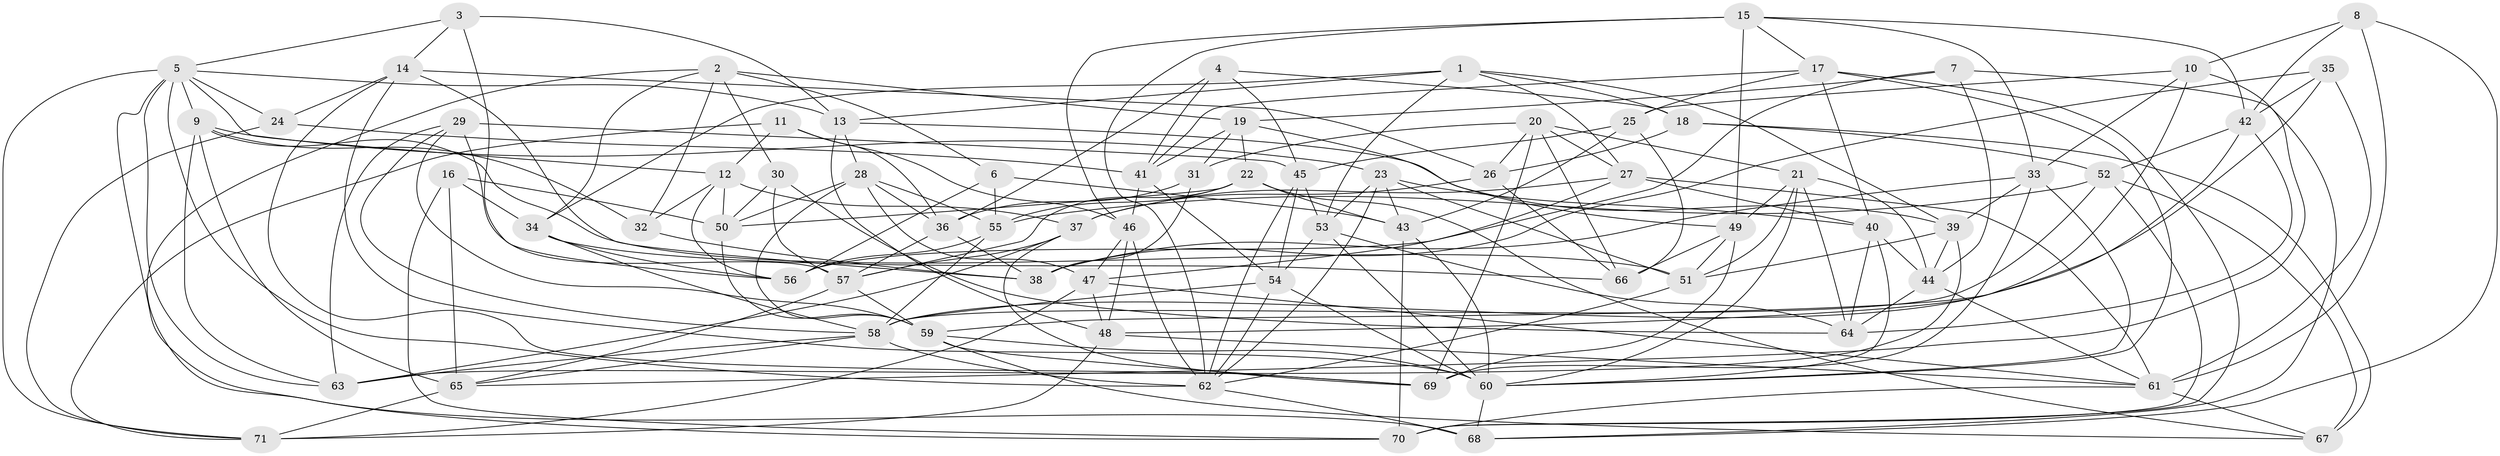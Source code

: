 // original degree distribution, {4: 1.0}
// Generated by graph-tools (version 1.1) at 2025/27/03/09/25 03:27:00]
// undirected, 71 vertices, 206 edges
graph export_dot {
graph [start="1"]
  node [color=gray90,style=filled];
  1;
  2;
  3;
  4;
  5;
  6;
  7;
  8;
  9;
  10;
  11;
  12;
  13;
  14;
  15;
  16;
  17;
  18;
  19;
  20;
  21;
  22;
  23;
  24;
  25;
  26;
  27;
  28;
  29;
  30;
  31;
  32;
  33;
  34;
  35;
  36;
  37;
  38;
  39;
  40;
  41;
  42;
  43;
  44;
  45;
  46;
  47;
  48;
  49;
  50;
  51;
  52;
  53;
  54;
  55;
  56;
  57;
  58;
  59;
  60;
  61;
  62;
  63;
  64;
  65;
  66;
  67;
  68;
  69;
  70;
  71;
  1 -- 13 [weight=1.0];
  1 -- 18 [weight=1.0];
  1 -- 27 [weight=1.0];
  1 -- 34 [weight=1.0];
  1 -- 39 [weight=1.0];
  1 -- 53 [weight=1.0];
  2 -- 6 [weight=1.0];
  2 -- 19 [weight=1.0];
  2 -- 30 [weight=1.0];
  2 -- 32 [weight=1.0];
  2 -- 34 [weight=1.0];
  2 -- 70 [weight=1.0];
  3 -- 5 [weight=1.0];
  3 -- 13 [weight=1.0];
  3 -- 14 [weight=1.0];
  3 -- 56 [weight=1.0];
  4 -- 18 [weight=1.0];
  4 -- 36 [weight=1.0];
  4 -- 41 [weight=1.0];
  4 -- 45 [weight=1.0];
  5 -- 9 [weight=1.0];
  5 -- 12 [weight=1.0];
  5 -- 13 [weight=1.0];
  5 -- 24 [weight=1.0];
  5 -- 62 [weight=1.0];
  5 -- 63 [weight=1.0];
  5 -- 68 [weight=2.0];
  5 -- 71 [weight=1.0];
  6 -- 43 [weight=1.0];
  6 -- 55 [weight=1.0];
  6 -- 56 [weight=1.0];
  7 -- 19 [weight=1.0];
  7 -- 44 [weight=1.0];
  7 -- 56 [weight=1.0];
  7 -- 68 [weight=1.0];
  8 -- 10 [weight=1.0];
  8 -- 42 [weight=1.0];
  8 -- 61 [weight=1.0];
  8 -- 68 [weight=1.0];
  9 -- 23 [weight=1.0];
  9 -- 32 [weight=1.0];
  9 -- 51 [weight=1.0];
  9 -- 63 [weight=1.0];
  9 -- 65 [weight=1.0];
  10 -- 25 [weight=2.0];
  10 -- 33 [weight=1.0];
  10 -- 48 [weight=1.0];
  10 -- 65 [weight=1.0];
  11 -- 12 [weight=1.0];
  11 -- 36 [weight=1.0];
  11 -- 46 [weight=1.0];
  11 -- 71 [weight=1.0];
  12 -- 32 [weight=1.0];
  12 -- 37 [weight=1.0];
  12 -- 50 [weight=1.0];
  12 -- 56 [weight=1.0];
  13 -- 28 [weight=1.0];
  13 -- 39 [weight=1.0];
  13 -- 48 [weight=1.0];
  14 -- 24 [weight=1.0];
  14 -- 26 [weight=1.0];
  14 -- 38 [weight=1.0];
  14 -- 60 [weight=1.0];
  14 -- 69 [weight=1.0];
  15 -- 17 [weight=1.0];
  15 -- 33 [weight=1.0];
  15 -- 42 [weight=1.0];
  15 -- 46 [weight=1.0];
  15 -- 49 [weight=1.0];
  15 -- 62 [weight=1.0];
  16 -- 34 [weight=1.0];
  16 -- 50 [weight=1.0];
  16 -- 65 [weight=1.0];
  16 -- 70 [weight=1.0];
  17 -- 25 [weight=1.0];
  17 -- 40 [weight=1.0];
  17 -- 41 [weight=1.0];
  17 -- 60 [weight=1.0];
  17 -- 70 [weight=1.0];
  18 -- 26 [weight=1.0];
  18 -- 52 [weight=1.0];
  18 -- 67 [weight=2.0];
  19 -- 22 [weight=1.0];
  19 -- 31 [weight=1.0];
  19 -- 41 [weight=1.0];
  19 -- 49 [weight=1.0];
  20 -- 21 [weight=1.0];
  20 -- 26 [weight=1.0];
  20 -- 27 [weight=1.0];
  20 -- 31 [weight=1.0];
  20 -- 66 [weight=1.0];
  20 -- 69 [weight=1.0];
  21 -- 44 [weight=1.0];
  21 -- 49 [weight=1.0];
  21 -- 51 [weight=1.0];
  21 -- 60 [weight=1.0];
  21 -- 64 [weight=1.0];
  22 -- 43 [weight=1.0];
  22 -- 50 [weight=1.0];
  22 -- 55 [weight=1.0];
  22 -- 57 [weight=1.0];
  22 -- 67 [weight=1.0];
  23 -- 40 [weight=1.0];
  23 -- 43 [weight=1.0];
  23 -- 51 [weight=1.0];
  23 -- 53 [weight=1.0];
  23 -- 62 [weight=1.0];
  24 -- 41 [weight=1.0];
  24 -- 71 [weight=1.0];
  25 -- 43 [weight=1.0];
  25 -- 45 [weight=1.0];
  25 -- 66 [weight=1.0];
  26 -- 37 [weight=1.0];
  26 -- 66 [weight=2.0];
  27 -- 37 [weight=1.0];
  27 -- 40 [weight=1.0];
  27 -- 47 [weight=1.0];
  27 -- 61 [weight=1.0];
  28 -- 36 [weight=1.0];
  28 -- 47 [weight=1.0];
  28 -- 50 [weight=1.0];
  28 -- 55 [weight=1.0];
  28 -- 59 [weight=1.0];
  29 -- 45 [weight=1.0];
  29 -- 57 [weight=2.0];
  29 -- 58 [weight=1.0];
  29 -- 59 [weight=1.0];
  29 -- 63 [weight=1.0];
  30 -- 50 [weight=1.0];
  30 -- 57 [weight=1.0];
  30 -- 64 [weight=1.0];
  31 -- 36 [weight=1.0];
  31 -- 38 [weight=1.0];
  32 -- 38 [weight=1.0];
  33 -- 38 [weight=1.0];
  33 -- 39 [weight=1.0];
  33 -- 60 [weight=1.0];
  33 -- 69 [weight=1.0];
  34 -- 56 [weight=1.0];
  34 -- 58 [weight=1.0];
  34 -- 66 [weight=1.0];
  35 -- 38 [weight=1.0];
  35 -- 42 [weight=1.0];
  35 -- 58 [weight=1.0];
  35 -- 61 [weight=1.0];
  36 -- 38 [weight=1.0];
  36 -- 57 [weight=1.0];
  37 -- 57 [weight=1.0];
  37 -- 63 [weight=1.0];
  37 -- 69 [weight=1.0];
  39 -- 44 [weight=1.0];
  39 -- 51 [weight=1.0];
  39 -- 63 [weight=1.0];
  40 -- 44 [weight=1.0];
  40 -- 60 [weight=1.0];
  40 -- 64 [weight=1.0];
  41 -- 46 [weight=1.0];
  41 -- 54 [weight=1.0];
  42 -- 52 [weight=1.0];
  42 -- 59 [weight=1.0];
  42 -- 64 [weight=1.0];
  43 -- 60 [weight=1.0];
  43 -- 70 [weight=1.0];
  44 -- 61 [weight=1.0];
  44 -- 64 [weight=1.0];
  45 -- 53 [weight=1.0];
  45 -- 54 [weight=1.0];
  45 -- 62 [weight=1.0];
  46 -- 47 [weight=1.0];
  46 -- 48 [weight=1.0];
  46 -- 62 [weight=1.0];
  47 -- 48 [weight=1.0];
  47 -- 61 [weight=1.0];
  47 -- 71 [weight=1.0];
  48 -- 61 [weight=1.0];
  48 -- 71 [weight=1.0];
  49 -- 51 [weight=1.0];
  49 -- 66 [weight=1.0];
  49 -- 69 [weight=1.0];
  50 -- 59 [weight=1.0];
  51 -- 62 [weight=1.0];
  52 -- 55 [weight=1.0];
  52 -- 58 [weight=1.0];
  52 -- 67 [weight=1.0];
  52 -- 70 [weight=1.0];
  53 -- 54 [weight=1.0];
  53 -- 60 [weight=1.0];
  53 -- 64 [weight=1.0];
  54 -- 58 [weight=1.0];
  54 -- 60 [weight=1.0];
  54 -- 62 [weight=1.0];
  55 -- 56 [weight=1.0];
  55 -- 58 [weight=1.0];
  57 -- 59 [weight=1.0];
  57 -- 65 [weight=1.0];
  58 -- 62 [weight=2.0];
  58 -- 63 [weight=1.0];
  58 -- 65 [weight=1.0];
  59 -- 60 [weight=1.0];
  59 -- 67 [weight=1.0];
  59 -- 69 [weight=1.0];
  60 -- 68 [weight=1.0];
  61 -- 67 [weight=1.0];
  61 -- 70 [weight=1.0];
  62 -- 68 [weight=1.0];
  65 -- 71 [weight=1.0];
}
